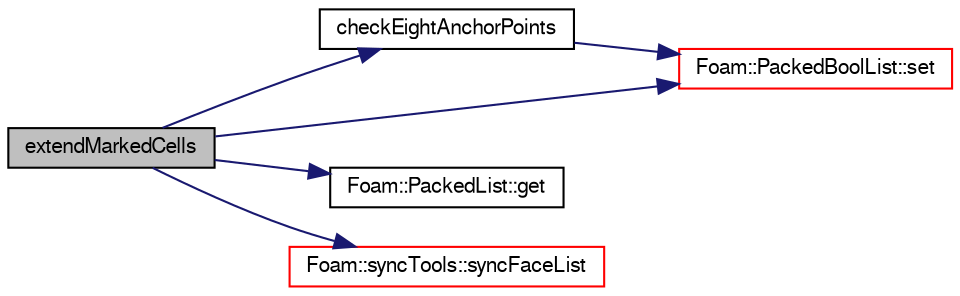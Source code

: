 digraph "extendMarkedCells"
{
  bgcolor="transparent";
  edge [fontname="FreeSans",fontsize="10",labelfontname="FreeSans",labelfontsize="10"];
  node [fontname="FreeSans",fontsize="10",shape=record];
  rankdir="LR";
  Node4252 [label="extendMarkedCells",height=0.2,width=0.4,color="black", fillcolor="grey75", style="filled", fontcolor="black"];
  Node4252 -> Node4253 [color="midnightblue",fontsize="10",style="solid",fontname="FreeSans"];
  Node4253 [label="checkEightAnchorPoints",height=0.2,width=0.4,color="black",URL="$a21370.html#abd5518970980c5edd8e9a031088e3b4a",tooltip="Check all cells have 8 anchor points. "];
  Node4253 -> Node4254 [color="midnightblue",fontsize="10",style="solid",fontname="FreeSans"];
  Node4254 [label="Foam::PackedBoolList::set",height=0.2,width=0.4,color="red",URL="$a25934.html#a0c010317ff4eff942a58dd385245119d",tooltip="Set specified bits. "];
  Node4252 -> Node4257 [color="midnightblue",fontsize="10",style="solid",fontname="FreeSans"];
  Node4257 [label="Foam::PackedList::get",height=0.2,width=0.4,color="black",URL="$a25938.html#a7765dcc7956af47317165c107001b59c",tooltip="Get value at index I. "];
  Node4252 -> Node4254 [color="midnightblue",fontsize="10",style="solid",fontname="FreeSans"];
  Node4252 -> Node4258 [color="midnightblue",fontsize="10",style="solid",fontname="FreeSans"];
  Node4258 [label="Foam::syncTools::syncFaceList",height=0.2,width=0.4,color="red",URL="$a27502.html#abed40ebf1b90b365509600f5e7b004b7",tooltip="Synchronize values on all mesh faces. "];
}
